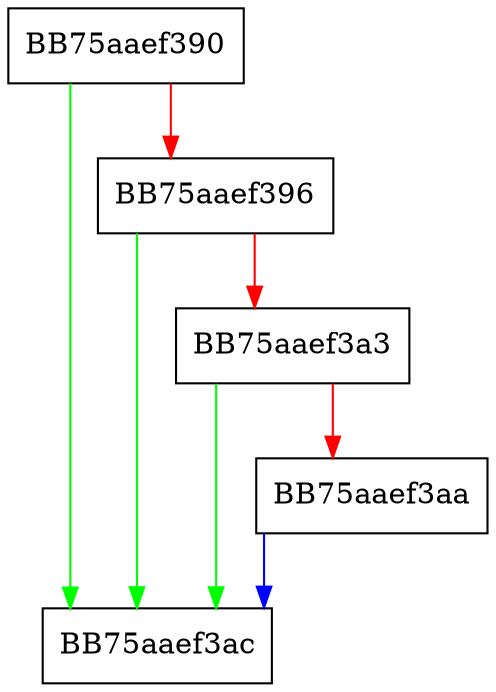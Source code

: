 digraph IsValidSectorSize {
  node [shape="box"];
  graph [splines=ortho];
  BB75aaef390 -> BB75aaef3ac [color="green"];
  BB75aaef390 -> BB75aaef396 [color="red"];
  BB75aaef396 -> BB75aaef3ac [color="green"];
  BB75aaef396 -> BB75aaef3a3 [color="red"];
  BB75aaef3a3 -> BB75aaef3ac [color="green"];
  BB75aaef3a3 -> BB75aaef3aa [color="red"];
  BB75aaef3aa -> BB75aaef3ac [color="blue"];
}